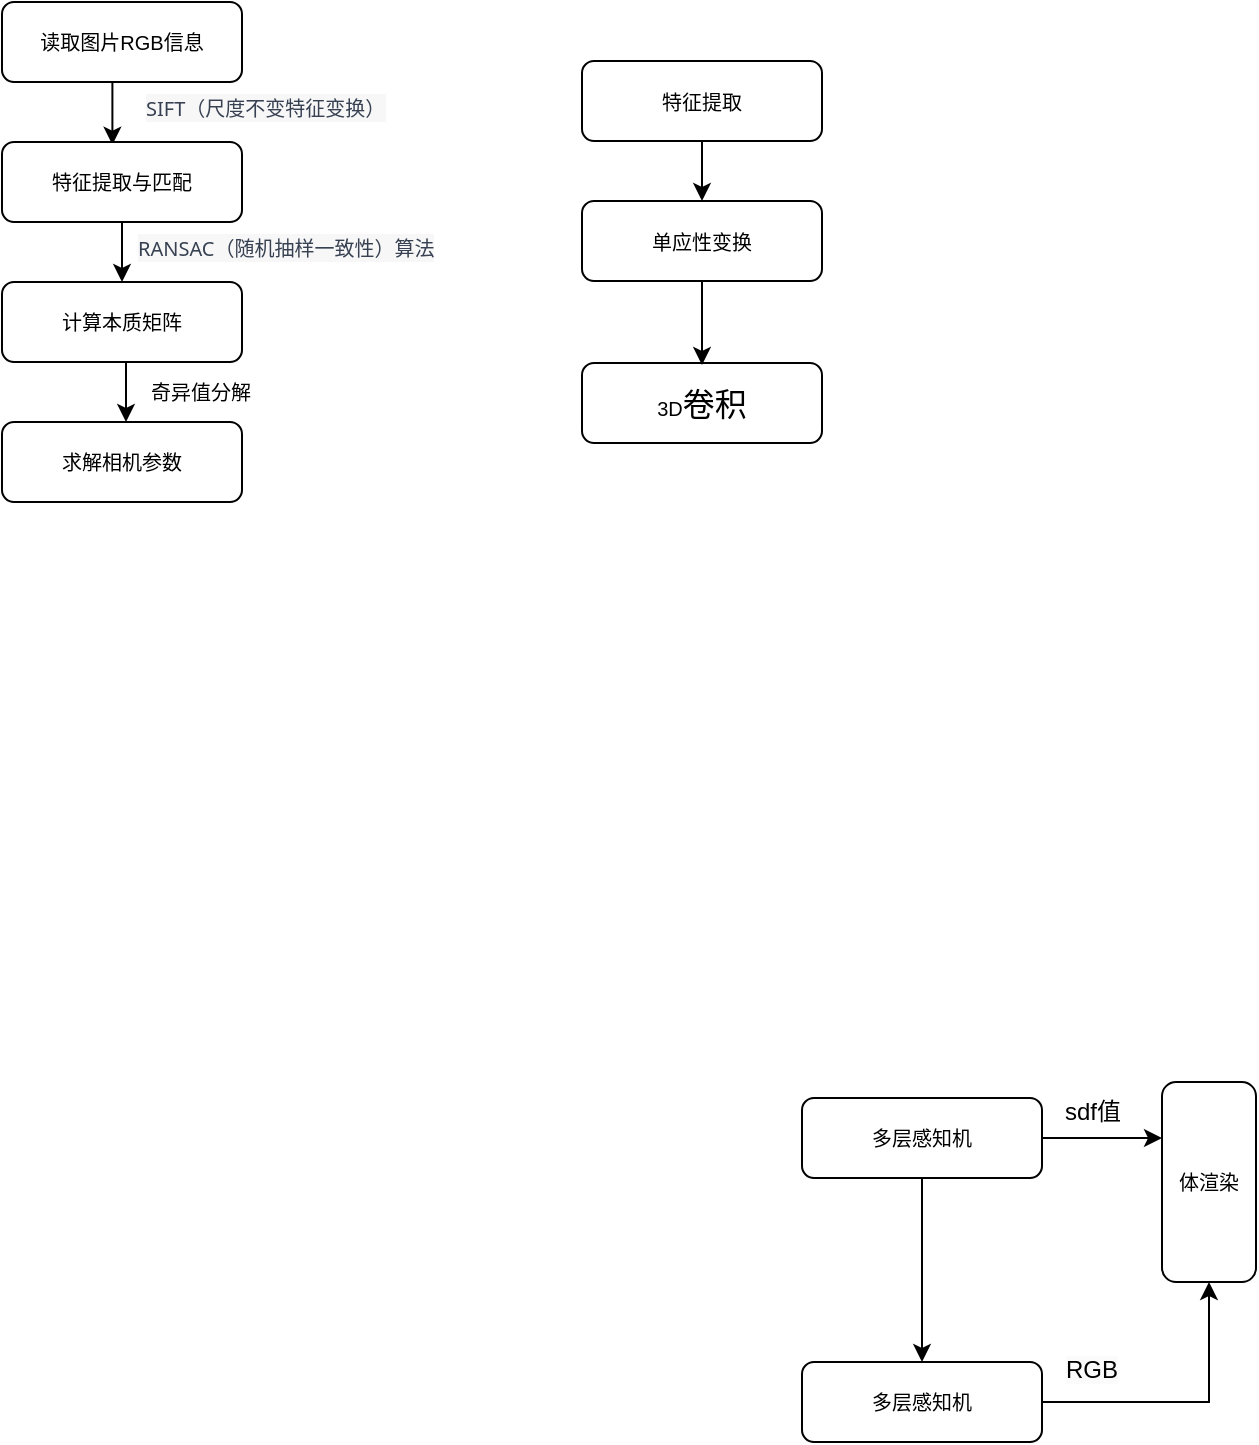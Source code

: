 <mxfile version="21.6.9" type="github">
  <diagram id="C5RBs43oDa-KdzZeNtuy" name="Page-1">
    <mxGraphModel dx="830" dy="503" grid="1" gridSize="10" guides="1" tooltips="1" connect="1" arrows="1" fold="1" page="1" pageScale="1" pageWidth="827" pageHeight="1169" math="0" shadow="0">
      <root>
        <mxCell id="WIyWlLk6GJQsqaUBKTNV-0" />
        <mxCell id="WIyWlLk6GJQsqaUBKTNV-1" parent="WIyWlLk6GJQsqaUBKTNV-0" />
        <mxCell id="T6cB0rv3VapHdPkZTwZW-97" value="体渲染" style="rounded=1;whiteSpace=wrap;html=1;fontSize=10;glass=0;strokeWidth=1;shadow=0;" vertex="1" parent="WIyWlLk6GJQsqaUBKTNV-1">
          <mxGeometry x="660" y="930" width="47" height="100" as="geometry" />
        </mxCell>
        <mxCell id="T6cB0rv3VapHdPkZTwZW-108" style="edgeStyle=orthogonalEdgeStyle;rounded=0;orthogonalLoop=1;jettySize=auto;html=1;entryX=0.5;entryY=0;entryDx=0;entryDy=0;" edge="1" parent="WIyWlLk6GJQsqaUBKTNV-1" source="T6cB0rv3VapHdPkZTwZW-95" target="T6cB0rv3VapHdPkZTwZW-102">
          <mxGeometry relative="1" as="geometry" />
        </mxCell>
        <mxCell id="T6cB0rv3VapHdPkZTwZW-109" style="edgeStyle=orthogonalEdgeStyle;rounded=0;orthogonalLoop=1;jettySize=auto;html=1;" edge="1" parent="WIyWlLk6GJQsqaUBKTNV-1" source="T6cB0rv3VapHdPkZTwZW-95">
          <mxGeometry relative="1" as="geometry">
            <mxPoint x="660" y="958" as="targetPoint" />
          </mxGeometry>
        </mxCell>
        <mxCell id="T6cB0rv3VapHdPkZTwZW-95" value="多层感知机" style="rounded=1;whiteSpace=wrap;html=1;fontSize=10;glass=0;strokeWidth=1;shadow=0;" vertex="1" parent="WIyWlLk6GJQsqaUBKTNV-1">
          <mxGeometry x="480" y="938" width="120" height="40" as="geometry" />
        </mxCell>
        <mxCell id="T6cB0rv3VapHdPkZTwZW-110" style="edgeStyle=orthogonalEdgeStyle;rounded=0;orthogonalLoop=1;jettySize=auto;html=1;exitX=1;exitY=0.5;exitDx=0;exitDy=0;entryX=0.5;entryY=1;entryDx=0;entryDy=0;" edge="1" parent="WIyWlLk6GJQsqaUBKTNV-1" source="T6cB0rv3VapHdPkZTwZW-102" target="T6cB0rv3VapHdPkZTwZW-97">
          <mxGeometry relative="1" as="geometry">
            <mxPoint x="670" y="1090.043" as="targetPoint" />
          </mxGeometry>
        </mxCell>
        <mxCell id="T6cB0rv3VapHdPkZTwZW-102" value="多层感知机" style="rounded=1;whiteSpace=wrap;html=1;fontSize=10;glass=0;strokeWidth=1;shadow=0;" vertex="1" parent="WIyWlLk6GJQsqaUBKTNV-1">
          <mxGeometry x="480" y="1070" width="120" height="40" as="geometry" />
        </mxCell>
        <mxCell id="T6cB0rv3VapHdPkZTwZW-92" value="sdf值" style="text;html=1;align=center;verticalAlign=middle;resizable=0;points=[];autosize=1;strokeColor=none;fillColor=none;" vertex="1" parent="WIyWlLk6GJQsqaUBKTNV-1">
          <mxGeometry x="600" y="930" width="50" height="30" as="geometry" />
        </mxCell>
        <mxCell id="T6cB0rv3VapHdPkZTwZW-111" value="&lt;span style=&quot;color: rgb(0, 0, 0); font-family: Helvetica; font-size: 12px; font-style: normal; font-variant-ligatures: normal; font-variant-caps: normal; font-weight: 400; letter-spacing: normal; orphans: 2; text-align: center; text-indent: 0px; text-transform: none; widows: 2; word-spacing: 0px; -webkit-text-stroke-width: 0px; background-color: rgb(251, 251, 251); text-decoration-thickness: initial; text-decoration-style: initial; text-decoration-color: initial; float: none; display: inline !important;&quot;&gt;RGB&lt;/span&gt;" style="text;whiteSpace=wrap;html=1;" vertex="1" parent="WIyWlLk6GJQsqaUBKTNV-1">
          <mxGeometry x="610" y="1060" width="70" height="40" as="geometry" />
        </mxCell>
        <mxCell id="T6cB0rv3VapHdPkZTwZW-113" value="" style="group" vertex="1" connectable="0" parent="WIyWlLk6GJQsqaUBKTNV-1">
          <mxGeometry x="80" y="390" width="346" height="250" as="geometry" />
        </mxCell>
        <mxCell id="T6cB0rv3VapHdPkZTwZW-139" style="edgeStyle=orthogonalEdgeStyle;rounded=0;orthogonalLoop=1;jettySize=auto;html=1;exitX=0.5;exitY=1;exitDx=0;exitDy=0;entryX=0.46;entryY=0.034;entryDx=0;entryDy=0;entryPerimeter=0;" edge="1" parent="T6cB0rv3VapHdPkZTwZW-113" source="T6cB0rv3VapHdPkZTwZW-115" target="T6cB0rv3VapHdPkZTwZW-119">
          <mxGeometry relative="1" as="geometry" />
        </mxCell>
        <mxCell id="T6cB0rv3VapHdPkZTwZW-115" value="读取图片RGB信息" style="rounded=1;whiteSpace=wrap;html=1;fontSize=10;glass=0;strokeWidth=1;shadow=0;" vertex="1" parent="T6cB0rv3VapHdPkZTwZW-113">
          <mxGeometry width="120" height="40" as="geometry" />
        </mxCell>
        <mxCell id="T6cB0rv3VapHdPkZTwZW-116" style="edgeStyle=orthogonalEdgeStyle;rounded=0;orthogonalLoop=1;jettySize=auto;html=1;exitX=0.5;exitY=1;exitDx=0;exitDy=0;entryX=0.5;entryY=0;entryDx=0;entryDy=0;fontSize=10;" edge="1" parent="T6cB0rv3VapHdPkZTwZW-113" source="T6cB0rv3VapHdPkZTwZW-117">
          <mxGeometry relative="1" as="geometry">
            <mxPoint x="62" y="210" as="targetPoint" />
          </mxGeometry>
        </mxCell>
        <mxCell id="T6cB0rv3VapHdPkZTwZW-117" value="计算本质矩阵" style="rounded=1;whiteSpace=wrap;html=1;fontSize=10;glass=0;strokeWidth=1;shadow=0;" vertex="1" parent="T6cB0rv3VapHdPkZTwZW-113">
          <mxGeometry y="140" width="120" height="40" as="geometry" />
        </mxCell>
        <mxCell id="T6cB0rv3VapHdPkZTwZW-118" style="edgeStyle=orthogonalEdgeStyle;rounded=0;orthogonalLoop=1;jettySize=auto;html=1;exitX=0.5;exitY=1;exitDx=0;exitDy=0;entryX=0.5;entryY=0;entryDx=0;entryDy=0;fontSize=10;" edge="1" parent="T6cB0rv3VapHdPkZTwZW-113" source="T6cB0rv3VapHdPkZTwZW-119">
          <mxGeometry relative="1" as="geometry">
            <mxPoint x="60" y="140" as="targetPoint" />
          </mxGeometry>
        </mxCell>
        <mxCell id="T6cB0rv3VapHdPkZTwZW-119" value="特征提取与匹配" style="rounded=1;whiteSpace=wrap;html=1;fontSize=10;glass=0;strokeWidth=1;shadow=0;" vertex="1" parent="T6cB0rv3VapHdPkZTwZW-113">
          <mxGeometry y="70" width="120" height="40" as="geometry" />
        </mxCell>
        <mxCell id="T6cB0rv3VapHdPkZTwZW-120" value="奇异值分解" style="text;html=1;align=center;verticalAlign=middle;resizable=0;points=[];autosize=1;strokeColor=none;fillColor=none;fontSize=10;" vertex="1" parent="T6cB0rv3VapHdPkZTwZW-113">
          <mxGeometry x="59" y="180" width="80" height="30" as="geometry" />
        </mxCell>
        <mxCell id="T6cB0rv3VapHdPkZTwZW-121" value="&lt;span style=&quot;color: rgb(55, 65, 81); font-family: Söhne, ui-sans-serif, system-ui, -apple-system, &amp;quot;Segoe UI&amp;quot;, Roboto, Ubuntu, Cantarell, &amp;quot;Noto Sans&amp;quot;, sans-serif, &amp;quot;Helvetica Neue&amp;quot;, Arial, &amp;quot;Apple Color Emoji&amp;quot;, &amp;quot;Segoe UI Emoji&amp;quot;, &amp;quot;Segoe UI Symbol&amp;quot;, &amp;quot;Noto Color Emoji&amp;quot;; font-size: 10px; font-style: normal; font-variant-ligatures: normal; font-variant-caps: normal; font-weight: 400; letter-spacing: normal; orphans: 2; text-align: start; text-indent: 0px; text-transform: none; widows: 2; word-spacing: 0px; -webkit-text-stroke-width: 0px; background-color: rgb(247, 247, 248); text-decoration-thickness: initial; text-decoration-style: initial; text-decoration-color: initial; float: none; display: inline !important;&quot;&gt;SIFT（尺度不变特征变换）&lt;/span&gt;" style="text;whiteSpace=wrap;html=1;fontSize=10;" vertex="1" parent="T6cB0rv3VapHdPkZTwZW-113">
          <mxGeometry x="70" y="40" width="230" height="40" as="geometry" />
        </mxCell>
        <mxCell id="T6cB0rv3VapHdPkZTwZW-122" value="&lt;span style=&quot;color: rgb(55, 65, 81); font-family: Söhne, ui-sans-serif, system-ui, -apple-system, &amp;quot;Segoe UI&amp;quot;, Roboto, Ubuntu, Cantarell, &amp;quot;Noto Sans&amp;quot;, sans-serif, &amp;quot;Helvetica Neue&amp;quot;, Arial, &amp;quot;Apple Color Emoji&amp;quot;, &amp;quot;Segoe UI Emoji&amp;quot;, &amp;quot;Segoe UI Symbol&amp;quot;, &amp;quot;Noto Color Emoji&amp;quot;; font-size: 10px; font-style: normal; font-variant-ligatures: normal; font-variant-caps: normal; font-weight: 400; letter-spacing: normal; orphans: 2; text-align: start; text-indent: 0px; text-transform: none; widows: 2; word-spacing: 0px; -webkit-text-stroke-width: 0px; background-color: rgb(247, 247, 248); text-decoration-thickness: initial; text-decoration-style: initial; text-decoration-color: initial; float: none; display: inline !important;&quot;&gt;RANSAC（随机抽样一致性）算法&lt;/span&gt;" style="text;whiteSpace=wrap;html=1;fontSize=10;" vertex="1" parent="T6cB0rv3VapHdPkZTwZW-113">
          <mxGeometry x="66" y="110" width="280" height="40" as="geometry" />
        </mxCell>
        <mxCell id="T6cB0rv3VapHdPkZTwZW-123" value="求解相机参数" style="rounded=1;whiteSpace=wrap;html=1;fontSize=10;glass=0;strokeWidth=1;shadow=0;" vertex="1" parent="T6cB0rv3VapHdPkZTwZW-113">
          <mxGeometry y="210" width="120" height="40" as="geometry" />
        </mxCell>
        <mxCell id="T6cB0rv3VapHdPkZTwZW-132" value="" style="group" vertex="1" connectable="0" parent="WIyWlLk6GJQsqaUBKTNV-1">
          <mxGeometry x="370" y="419.5" width="120" height="191" as="geometry" />
        </mxCell>
        <mxCell id="T6cB0rv3VapHdPkZTwZW-133" value="特征提取" style="rounded=1;whiteSpace=wrap;html=1;fontSize=10;glass=0;strokeWidth=1;shadow=0;" vertex="1" parent="T6cB0rv3VapHdPkZTwZW-132">
          <mxGeometry width="120" height="40" as="geometry" />
        </mxCell>
        <mxCell id="T6cB0rv3VapHdPkZTwZW-134" value="3D&lt;span style=&quot;font-size:12.0pt;mso-bidi-font-size:&lt;br/&gt;10.0pt;font-family:宋体;mso-ascii-font-family:&amp;quot;Times New Roman&amp;quot;;mso-hansi-font-family:&lt;br/&gt;&amp;quot;Times New Roman&amp;quot;;mso-bidi-font-family:&amp;quot;Times New Roman&amp;quot;;mso-font-kerning:1.0pt;&lt;br/&gt;mso-ansi-language:EN-US;mso-fareast-language:ZH-CN;mso-bidi-language:AR-SA&quot;&gt;卷积&lt;/span&gt;" style="rounded=1;whiteSpace=wrap;html=1;fontSize=10;glass=0;strokeWidth=1;shadow=0;" vertex="1" parent="T6cB0rv3VapHdPkZTwZW-132">
          <mxGeometry y="151" width="120" height="40" as="geometry" />
        </mxCell>
        <mxCell id="T6cB0rv3VapHdPkZTwZW-135" style="edgeStyle=orthogonalEdgeStyle;rounded=0;orthogonalLoop=1;jettySize=auto;html=1;exitX=0.5;exitY=1;exitDx=0;exitDy=0;entryX=0.5;entryY=0;entryDx=0;entryDy=0;fontSize=10;" edge="1" parent="T6cB0rv3VapHdPkZTwZW-132" source="T6cB0rv3VapHdPkZTwZW-136">
          <mxGeometry relative="1" as="geometry">
            <mxPoint x="60" y="152" as="targetPoint" />
            <mxPoint x="60.0" y="122" as="sourcePoint" />
          </mxGeometry>
        </mxCell>
        <mxCell id="T6cB0rv3VapHdPkZTwZW-136" value="单应性变换" style="rounded=1;whiteSpace=wrap;html=1;fontSize=10;glass=0;strokeWidth=1;shadow=0;" vertex="1" parent="T6cB0rv3VapHdPkZTwZW-132">
          <mxGeometry y="70" width="120" height="40" as="geometry" />
        </mxCell>
        <mxCell id="T6cB0rv3VapHdPkZTwZW-137" style="edgeStyle=orthogonalEdgeStyle;rounded=0;orthogonalLoop=1;jettySize=auto;html=1;exitX=0.5;exitY=1;exitDx=0;exitDy=0;entryX=0.5;entryY=0;entryDx=0;entryDy=0;" edge="1" parent="T6cB0rv3VapHdPkZTwZW-132" source="T6cB0rv3VapHdPkZTwZW-133" target="T6cB0rv3VapHdPkZTwZW-136">
          <mxGeometry relative="1" as="geometry" />
        </mxCell>
      </root>
    </mxGraphModel>
  </diagram>
</mxfile>
